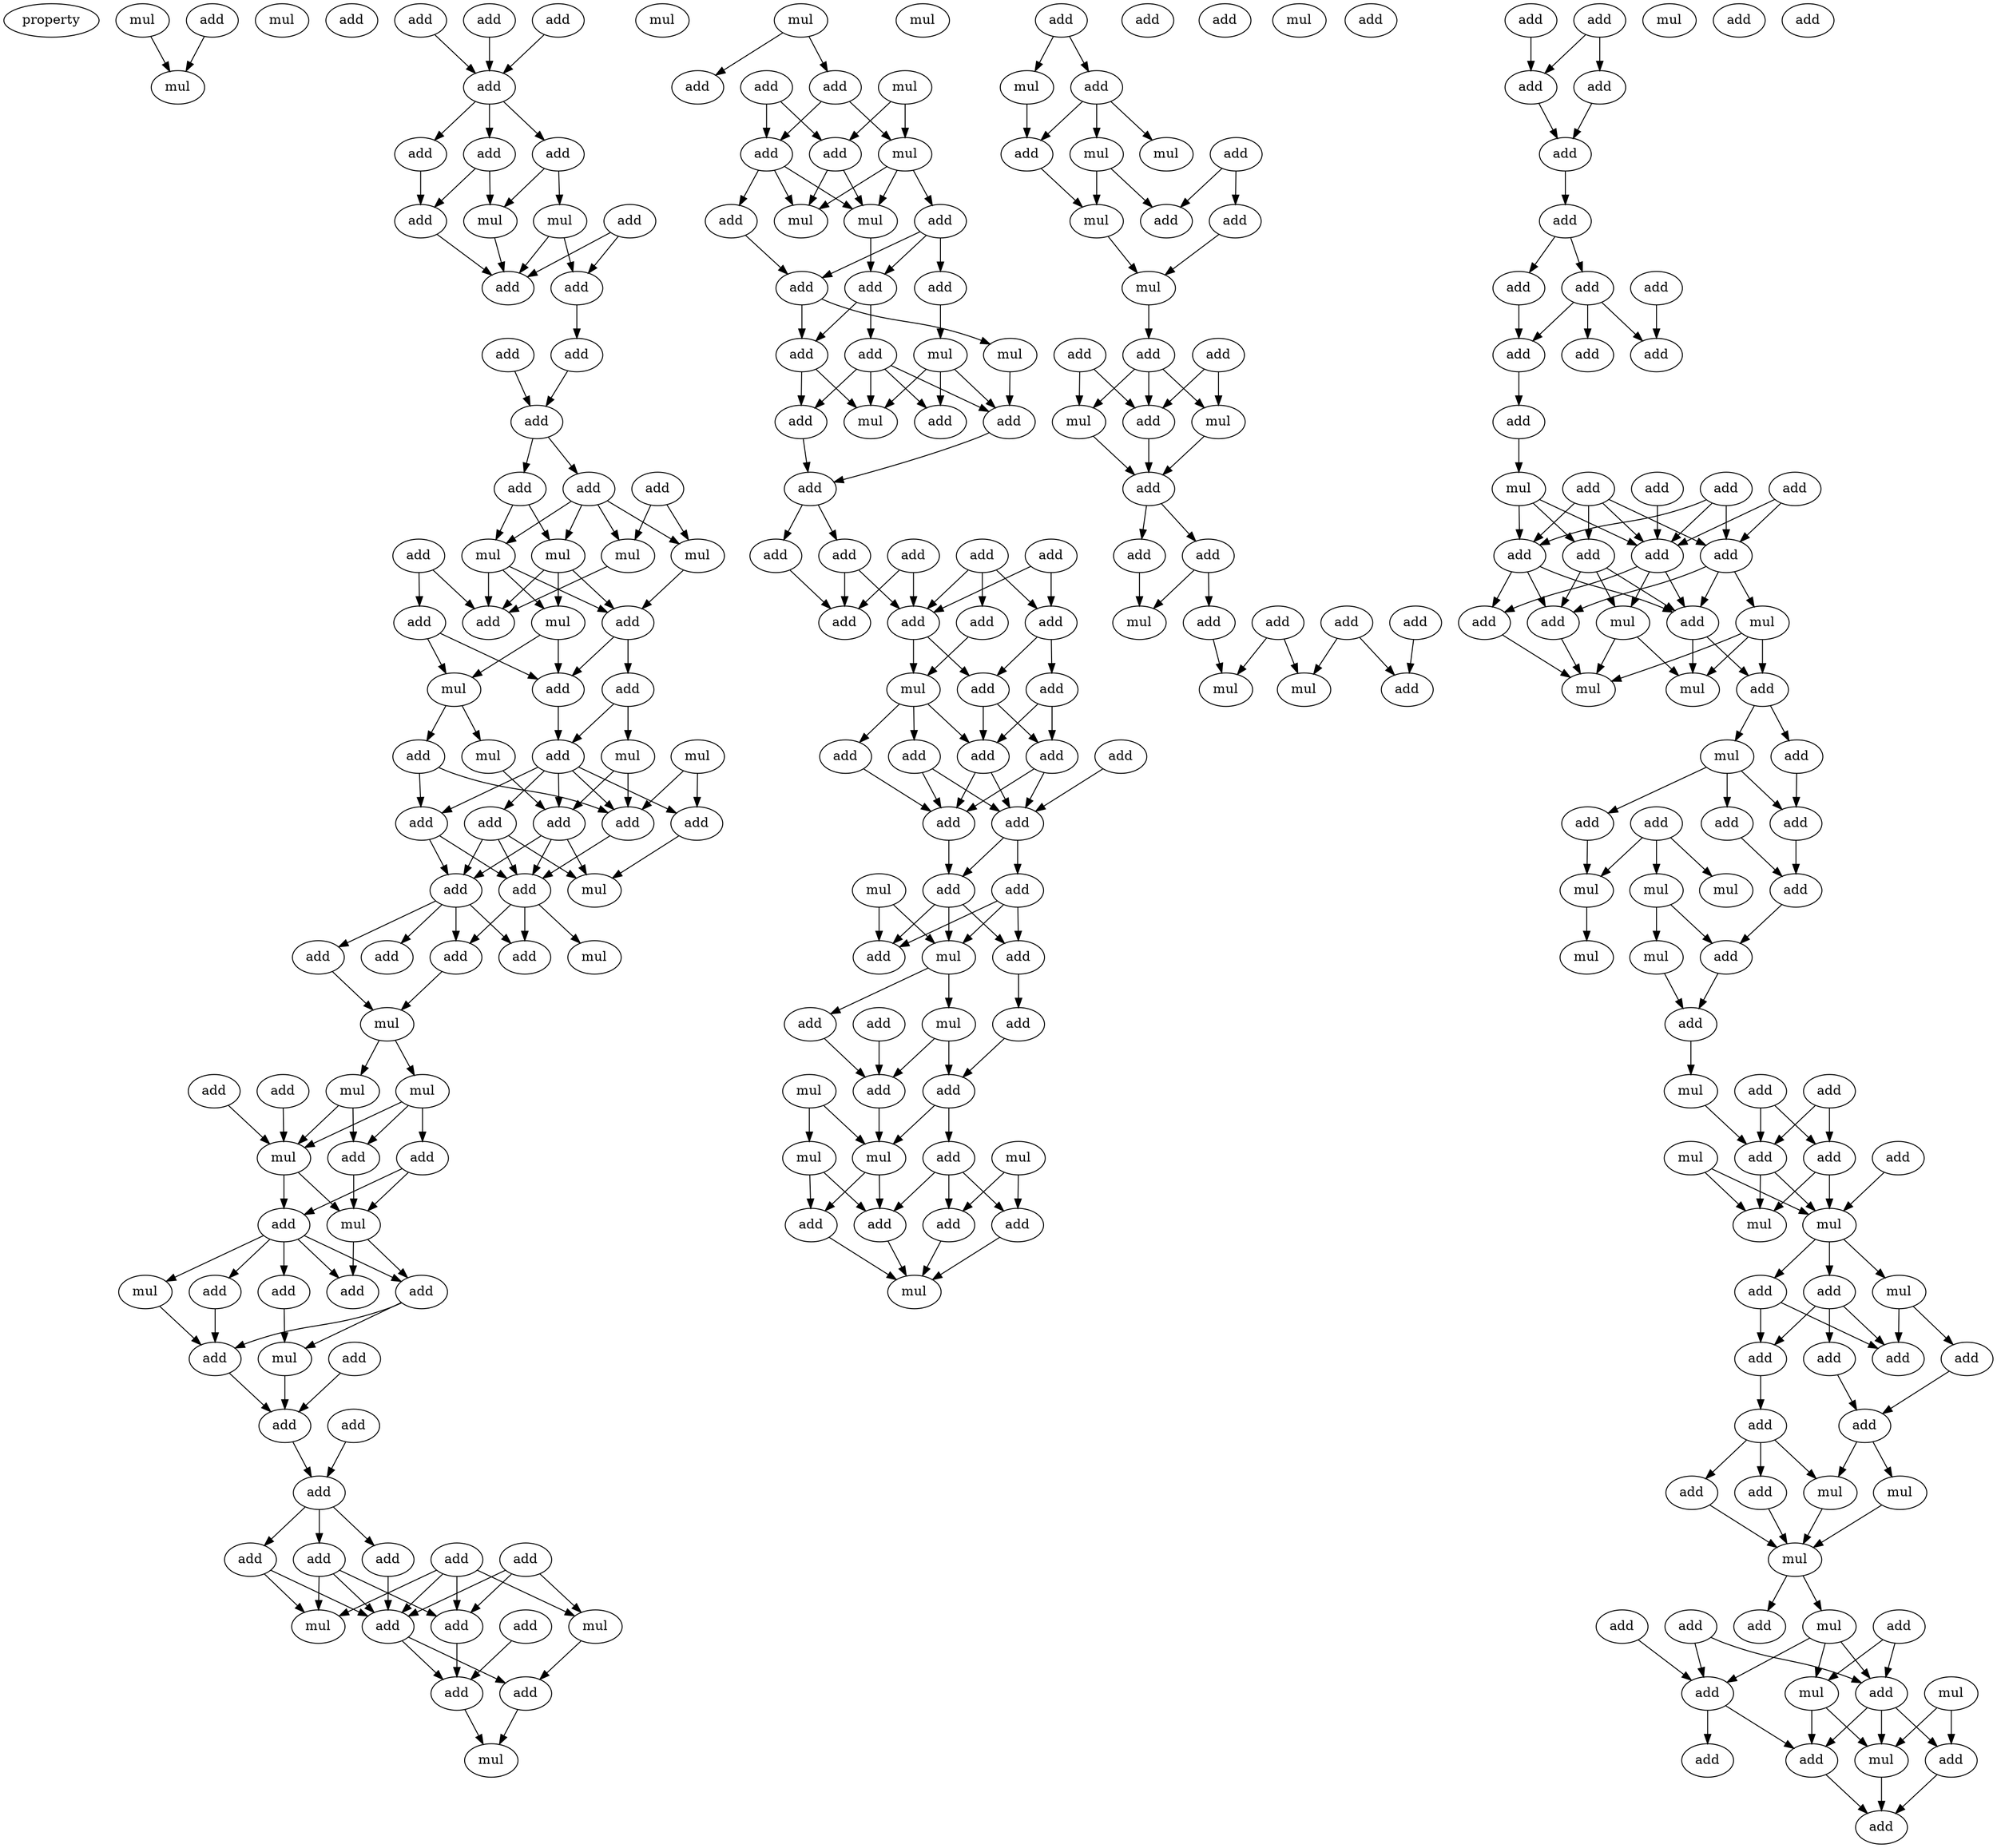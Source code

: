 digraph {
    node [fontcolor=black]
    property [mul=2,lf=1.5]
    0 [ label = mul ];
    1 [ label = add ];
    2 [ label = mul ];
    3 [ label = add ];
    4 [ label = mul ];
    5 [ label = add ];
    6 [ label = add ];
    7 [ label = add ];
    8 [ label = add ];
    9 [ label = add ];
    10 [ label = add ];
    11 [ label = add ];
    12 [ label = mul ];
    13 [ label = add ];
    14 [ label = add ];
    15 [ label = mul ];
    16 [ label = add ];
    17 [ label = add ];
    18 [ label = add ];
    19 [ label = mul ];
    20 [ label = add ];
    21 [ label = add ];
    22 [ label = add ];
    23 [ label = add ];
    24 [ label = add ];
    25 [ label = mul ];
    26 [ label = add ];
    27 [ label = mul ];
    28 [ label = mul ];
    29 [ label = mul ];
    30 [ label = add ];
    31 [ label = mul ];
    32 [ label = add ];
    33 [ label = add ];
    34 [ label = mul ];
    35 [ label = add ];
    36 [ label = add ];
    37 [ label = mul ];
    38 [ label = mul ];
    39 [ label = add ];
    40 [ label = mul ];
    41 [ label = add ];
    42 [ label = add ];
    43 [ label = add ];
    44 [ label = add ];
    45 [ label = add ];
    46 [ label = add ];
    47 [ label = add ];
    48 [ label = add ];
    49 [ label = mul ];
    50 [ label = add ];
    51 [ label = add ];
    52 [ label = mul ];
    53 [ label = add ];
    54 [ label = add ];
    55 [ label = mul ];
    56 [ label = mul ];
    57 [ label = mul ];
    58 [ label = add ];
    59 [ label = add ];
    60 [ label = add ];
    61 [ label = mul ];
    62 [ label = add ];
    63 [ label = add ];
    64 [ label = mul ];
    65 [ label = add ];
    66 [ label = add ];
    67 [ label = add ];
    68 [ label = mul ];
    69 [ label = add ];
    70 [ label = mul ];
    71 [ label = add ];
    72 [ label = add ];
    73 [ label = add ];
    74 [ label = add ];
    75 [ label = add ];
    76 [ label = add ];
    77 [ label = add ];
    78 [ label = add ];
    79 [ label = add ];
    80 [ label = add ];
    81 [ label = mul ];
    82 [ label = mul ];
    83 [ label = add ];
    84 [ label = add ];
    85 [ label = add ];
    86 [ label = add ];
    87 [ label = add ];
    88 [ label = mul ];
    89 [ label = mul ];
    90 [ label = add ];
    91 [ label = add ];
    92 [ label = mul ];
    93 [ label = add ];
    94 [ label = add ];
    95 [ label = add ];
    96 [ label = mul ];
    97 [ label = mul ];
    98 [ label = mul ];
    99 [ label = add ];
    100 [ label = add ];
    101 [ label = add ];
    102 [ label = add ];
    103 [ label = add ];
    104 [ label = mul ];
    105 [ label = mul ];
    106 [ label = add ];
    107 [ label = add ];
    108 [ label = add ];
    109 [ label = add ];
    110 [ label = mul ];
    111 [ label = add ];
    112 [ label = add ];
    113 [ label = add ];
    114 [ label = add ];
    115 [ label = add ];
    116 [ label = add ];
    117 [ label = add ];
    118 [ label = add ];
    119 [ label = add ];
    120 [ label = add ];
    121 [ label = add ];
    122 [ label = add ];
    123 [ label = add ];
    124 [ label = mul ];
    125 [ label = add ];
    126 [ label = add ];
    127 [ label = add ];
    128 [ label = add ];
    129 [ label = add ];
    130 [ label = add ];
    131 [ label = add ];
    132 [ label = add ];
    133 [ label = add ];
    134 [ label = mul ];
    135 [ label = add ];
    136 [ label = add ];
    137 [ label = mul ];
    138 [ label = add ];
    139 [ label = mul ];
    140 [ label = add ];
    141 [ label = add ];
    142 [ label = add ];
    143 [ label = add ];
    144 [ label = mul ];
    145 [ label = add ];
    146 [ label = mul ];
    147 [ label = mul ];
    148 [ label = mul ];
    149 [ label = add ];
    150 [ label = add ];
    151 [ label = add ];
    152 [ label = add ];
    153 [ label = mul ];
    154 [ label = mul ];
    155 [ label = add ];
    156 [ label = mul ];
    157 [ label = add ];
    158 [ label = add ];
    159 [ label = mul ];
    160 [ label = add ];
    161 [ label = mul ];
    162 [ label = add ];
    163 [ label = add ];
    164 [ label = add ];
    165 [ label = mul ];
    166 [ label = mul ];
    167 [ label = add ];
    168 [ label = add ];
    169 [ label = mul ];
    170 [ label = add ];
    171 [ label = add ];
    172 [ label = mul ];
    173 [ label = mul ];
    174 [ label = add ];
    175 [ label = add ];
    176 [ label = add ];
    177 [ label = add ];
    178 [ label = mul ];
    179 [ label = add ];
    180 [ label = add ];
    181 [ label = add ];
    182 [ label = add ];
    183 [ label = mul ];
    184 [ label = add ];
    185 [ label = mul ];
    186 [ label = add ];
    187 [ label = add ];
    188 [ label = add ];
    189 [ label = mul ];
    190 [ label = add ];
    191 [ label = add ];
    192 [ label = add ];
    193 [ label = add ];
    194 [ label = add ];
    195 [ label = add ];
    196 [ label = add ];
    197 [ label = add ];
    198 [ label = add ];
    199 [ label = add ];
    200 [ label = add ];
    201 [ label = mul ];
    202 [ label = add ];
    203 [ label = add ];
    204 [ label = add ];
    205 [ label = add ];
    206 [ label = add ];
    207 [ label = add ];
    208 [ label = add ];
    209 [ label = add ];
    210 [ label = mul ];
    211 [ label = mul ];
    212 [ label = add ];
    213 [ label = add ];
    214 [ label = add ];
    215 [ label = add ];
    216 [ label = mul ];
    217 [ label = mul ];
    218 [ label = add ];
    219 [ label = mul ];
    220 [ label = add ];
    221 [ label = add ];
    222 [ label = add ];
    223 [ label = add ];
    224 [ label = mul ];
    225 [ label = mul ];
    226 [ label = mul ];
    227 [ label = add ];
    228 [ label = mul ];
    229 [ label = add ];
    230 [ label = mul ];
    231 [ label = add ];
    232 [ label = add ];
    233 [ label = add ];
    234 [ label = mul ];
    235 [ label = add ];
    236 [ label = add ];
    237 [ label = mul ];
    238 [ label = add ];
    239 [ label = add ];
    240 [ label = mul ];
    241 [ label = mul ];
    242 [ label = add ];
    243 [ label = mul ];
    244 [ label = add ];
    245 [ label = add ];
    246 [ label = add ];
    247 [ label = add ];
    248 [ label = add ];
    249 [ label = add ];
    250 [ label = add ];
    251 [ label = mul ];
    252 [ label = mul ];
    253 [ label = add ];
    254 [ label = add ];
    255 [ label = add ];
    256 [ label = mul ];
    257 [ label = add ];
    258 [ label = mul ];
    259 [ label = add ];
    260 [ label = add ];
    261 [ label = add ];
    262 [ label = mul ];
    263 [ label = add ];
    264 [ label = add ];
    265 [ label = mul ];
    266 [ label = add ];
    267 [ label = add ];
    268 [ label = add ];
    269 [ label = mul ];
    270 [ label = add ];
    0 -> 4 [ name = 0 ];
    1 -> 4 [ name = 1 ];
    5 -> 8 [ name = 2 ];
    6 -> 8 [ name = 3 ];
    7 -> 8 [ name = 4 ];
    8 -> 9 [ name = 5 ];
    8 -> 10 [ name = 6 ];
    8 -> 11 [ name = 7 ];
    9 -> 13 [ name = 8 ];
    10 -> 12 [ name = 9 ];
    10 -> 15 [ name = 10 ];
    11 -> 13 [ name = 11 ];
    11 -> 15 [ name = 12 ];
    12 -> 16 [ name = 13 ];
    12 -> 17 [ name = 14 ];
    13 -> 17 [ name = 15 ];
    14 -> 16 [ name = 16 ];
    14 -> 17 [ name = 17 ];
    15 -> 17 [ name = 18 ];
    16 -> 20 [ name = 19 ];
    18 -> 21 [ name = 20 ];
    20 -> 21 [ name = 21 ];
    21 -> 22 [ name = 22 ];
    21 -> 23 [ name = 23 ];
    22 -> 25 [ name = 24 ];
    22 -> 29 [ name = 25 ];
    23 -> 25 [ name = 26 ];
    23 -> 27 [ name = 27 ];
    23 -> 28 [ name = 28 ];
    23 -> 29 [ name = 29 ];
    24 -> 27 [ name = 30 ];
    24 -> 28 [ name = 31 ];
    25 -> 30 [ name = 32 ];
    25 -> 31 [ name = 33 ];
    25 -> 33 [ name = 34 ];
    26 -> 32 [ name = 35 ];
    26 -> 33 [ name = 36 ];
    27 -> 33 [ name = 37 ];
    28 -> 30 [ name = 38 ];
    29 -> 30 [ name = 39 ];
    29 -> 31 [ name = 40 ];
    29 -> 33 [ name = 41 ];
    30 -> 35 [ name = 42 ];
    30 -> 36 [ name = 43 ];
    31 -> 34 [ name = 44 ];
    31 -> 35 [ name = 45 ];
    32 -> 34 [ name = 46 ];
    32 -> 35 [ name = 47 ];
    34 -> 37 [ name = 48 ];
    34 -> 41 [ name = 49 ];
    35 -> 39 [ name = 50 ];
    36 -> 39 [ name = 51 ];
    36 -> 40 [ name = 52 ];
    37 -> 42 [ name = 53 ];
    38 -> 44 [ name = 54 ];
    38 -> 45 [ name = 55 ];
    39 -> 42 [ name = 56 ];
    39 -> 43 [ name = 57 ];
    39 -> 44 [ name = 58 ];
    39 -> 45 [ name = 59 ];
    39 -> 46 [ name = 60 ];
    40 -> 42 [ name = 61 ];
    40 -> 44 [ name = 62 ];
    41 -> 43 [ name = 63 ];
    41 -> 44 [ name = 64 ];
    42 -> 47 [ name = 65 ];
    42 -> 48 [ name = 66 ];
    42 -> 49 [ name = 67 ];
    43 -> 47 [ name = 68 ];
    43 -> 48 [ name = 69 ];
    44 -> 47 [ name = 70 ];
    45 -> 49 [ name = 71 ];
    46 -> 47 [ name = 72 ];
    46 -> 48 [ name = 73 ];
    46 -> 49 [ name = 74 ];
    47 -> 52 [ name = 75 ];
    47 -> 53 [ name = 76 ];
    47 -> 54 [ name = 77 ];
    48 -> 50 [ name = 78 ];
    48 -> 51 [ name = 79 ];
    48 -> 53 [ name = 80 ];
    48 -> 54 [ name = 81 ];
    51 -> 55 [ name = 82 ];
    54 -> 55 [ name = 83 ];
    55 -> 56 [ name = 84 ];
    55 -> 57 [ name = 85 ];
    56 -> 60 [ name = 86 ];
    56 -> 61 [ name = 87 ];
    57 -> 60 [ name = 88 ];
    57 -> 61 [ name = 89 ];
    57 -> 62 [ name = 90 ];
    58 -> 61 [ name = 91 ];
    59 -> 61 [ name = 92 ];
    60 -> 64 [ name = 93 ];
    61 -> 63 [ name = 94 ];
    61 -> 64 [ name = 95 ];
    62 -> 63 [ name = 96 ];
    62 -> 64 [ name = 97 ];
    63 -> 65 [ name = 98 ];
    63 -> 66 [ name = 99 ];
    63 -> 67 [ name = 100 ];
    63 -> 68 [ name = 101 ];
    63 -> 69 [ name = 102 ];
    64 -> 66 [ name = 103 ];
    64 -> 67 [ name = 104 ];
    65 -> 71 [ name = 105 ];
    66 -> 70 [ name = 106 ];
    66 -> 71 [ name = 107 ];
    68 -> 71 [ name = 108 ];
    69 -> 70 [ name = 109 ];
    70 -> 73 [ name = 110 ];
    71 -> 73 [ name = 111 ];
    72 -> 73 [ name = 112 ];
    73 -> 75 [ name = 113 ];
    74 -> 75 [ name = 114 ];
    75 -> 78 [ name = 115 ];
    75 -> 79 [ name = 116 ];
    75 -> 80 [ name = 117 ];
    76 -> 81 [ name = 118 ];
    76 -> 84 [ name = 119 ];
    76 -> 85 [ name = 120 ];
    77 -> 81 [ name = 121 ];
    77 -> 82 [ name = 122 ];
    77 -> 84 [ name = 123 ];
    77 -> 85 [ name = 124 ];
    78 -> 85 [ name = 125 ];
    79 -> 82 [ name = 126 ];
    79 -> 85 [ name = 127 ];
    80 -> 82 [ name = 128 ];
    80 -> 84 [ name = 129 ];
    80 -> 85 [ name = 130 ];
    81 -> 86 [ name = 131 ];
    83 -> 87 [ name = 132 ];
    84 -> 87 [ name = 133 ];
    85 -> 86 [ name = 134 ];
    85 -> 87 [ name = 135 ];
    86 -> 88 [ name = 136 ];
    87 -> 88 [ name = 137 ];
    89 -> 90 [ name = 138 ];
    89 -> 91 [ name = 139 ];
    91 -> 95 [ name = 140 ];
    91 -> 96 [ name = 141 ];
    92 -> 94 [ name = 142 ];
    92 -> 96 [ name = 143 ];
    93 -> 94 [ name = 144 ];
    93 -> 95 [ name = 145 ];
    94 -> 97 [ name = 146 ];
    94 -> 98 [ name = 147 ];
    95 -> 97 [ name = 148 ];
    95 -> 98 [ name = 149 ];
    95 -> 99 [ name = 150 ];
    96 -> 97 [ name = 151 ];
    96 -> 98 [ name = 152 ];
    96 -> 100 [ name = 153 ];
    98 -> 102 [ name = 154 ];
    99 -> 103 [ name = 155 ];
    100 -> 101 [ name = 156 ];
    100 -> 102 [ name = 157 ];
    100 -> 103 [ name = 158 ];
    101 -> 105 [ name = 159 ];
    102 -> 106 [ name = 160 ];
    102 -> 107 [ name = 161 ];
    103 -> 104 [ name = 162 ];
    103 -> 106 [ name = 163 ];
    104 -> 109 [ name = 164 ];
    105 -> 109 [ name = 165 ];
    105 -> 110 [ name = 166 ];
    105 -> 111 [ name = 167 ];
    106 -> 108 [ name = 168 ];
    106 -> 110 [ name = 169 ];
    107 -> 108 [ name = 170 ];
    107 -> 109 [ name = 171 ];
    107 -> 110 [ name = 172 ];
    107 -> 111 [ name = 173 ];
    108 -> 112 [ name = 174 ];
    109 -> 112 [ name = 175 ];
    112 -> 114 [ name = 176 ];
    112 -> 115 [ name = 177 ];
    113 -> 119 [ name = 178 ];
    113 -> 120 [ name = 179 ];
    114 -> 118 [ name = 180 ];
    114 -> 120 [ name = 181 ];
    115 -> 118 [ name = 182 ];
    116 -> 119 [ name = 183 ];
    116 -> 120 [ name = 184 ];
    116 -> 121 [ name = 185 ];
    117 -> 118 [ name = 186 ];
    117 -> 120 [ name = 187 ];
    119 -> 122 [ name = 188 ];
    119 -> 123 [ name = 189 ];
    120 -> 122 [ name = 190 ];
    120 -> 124 [ name = 191 ];
    121 -> 124 [ name = 192 ];
    122 -> 126 [ name = 193 ];
    122 -> 129 [ name = 194 ];
    123 -> 126 [ name = 195 ];
    123 -> 129 [ name = 196 ];
    124 -> 126 [ name = 197 ];
    124 -> 127 [ name = 198 ];
    124 -> 128 [ name = 199 ];
    125 -> 131 [ name = 200 ];
    126 -> 130 [ name = 201 ];
    126 -> 131 [ name = 202 ];
    127 -> 130 [ name = 203 ];
    127 -> 131 [ name = 204 ];
    128 -> 130 [ name = 205 ];
    129 -> 130 [ name = 206 ];
    129 -> 131 [ name = 207 ];
    130 -> 133 [ name = 208 ];
    131 -> 132 [ name = 209 ];
    131 -> 133 [ name = 210 ];
    132 -> 135 [ name = 211 ];
    132 -> 136 [ name = 212 ];
    132 -> 137 [ name = 213 ];
    133 -> 135 [ name = 214 ];
    133 -> 136 [ name = 215 ];
    133 -> 137 [ name = 216 ];
    134 -> 135 [ name = 217 ];
    134 -> 137 [ name = 218 ];
    136 -> 140 [ name = 219 ];
    137 -> 138 [ name = 220 ];
    137 -> 139 [ name = 221 ];
    138 -> 142 [ name = 222 ];
    139 -> 142 [ name = 223 ];
    139 -> 143 [ name = 224 ];
    140 -> 143 [ name = 225 ];
    141 -> 142 [ name = 226 ];
    142 -> 148 [ name = 227 ];
    143 -> 145 [ name = 228 ];
    143 -> 148 [ name = 229 ];
    144 -> 146 [ name = 230 ];
    144 -> 148 [ name = 231 ];
    145 -> 149 [ name = 232 ];
    145 -> 150 [ name = 233 ];
    145 -> 151 [ name = 234 ];
    146 -> 149 [ name = 235 ];
    146 -> 152 [ name = 236 ];
    147 -> 150 [ name = 237 ];
    147 -> 151 [ name = 238 ];
    148 -> 149 [ name = 239 ];
    148 -> 152 [ name = 240 ];
    149 -> 153 [ name = 241 ];
    150 -> 153 [ name = 242 ];
    151 -> 153 [ name = 243 ];
    152 -> 153 [ name = 244 ];
    155 -> 156 [ name = 245 ];
    155 -> 157 [ name = 246 ];
    156 -> 158 [ name = 247 ];
    157 -> 158 [ name = 248 ];
    157 -> 159 [ name = 249 ];
    157 -> 161 [ name = 250 ];
    158 -> 165 [ name = 251 ];
    160 -> 162 [ name = 252 ];
    160 -> 163 [ name = 253 ];
    161 -> 163 [ name = 254 ];
    161 -> 165 [ name = 255 ];
    162 -> 166 [ name = 256 ];
    165 -> 166 [ name = 257 ];
    166 -> 167 [ name = 258 ];
    167 -> 172 [ name = 259 ];
    167 -> 173 [ name = 260 ];
    167 -> 174 [ name = 261 ];
    170 -> 172 [ name = 262 ];
    170 -> 174 [ name = 263 ];
    171 -> 173 [ name = 264 ];
    171 -> 174 [ name = 265 ];
    172 -> 175 [ name = 266 ];
    173 -> 175 [ name = 267 ];
    174 -> 175 [ name = 268 ];
    175 -> 176 [ name = 269 ];
    175 -> 177 [ name = 270 ];
    176 -> 178 [ name = 271 ];
    177 -> 178 [ name = 272 ];
    177 -> 182 [ name = 273 ];
    179 -> 183 [ name = 274 ];
    179 -> 184 [ name = 275 ];
    180 -> 183 [ name = 276 ];
    180 -> 185 [ name = 277 ];
    181 -> 184 [ name = 278 ];
    182 -> 185 [ name = 279 ];
    187 -> 191 [ name = 280 ];
    188 -> 190 [ name = 281 ];
    188 -> 191 [ name = 282 ];
    190 -> 192 [ name = 283 ];
    191 -> 192 [ name = 284 ];
    192 -> 193 [ name = 285 ];
    193 -> 194 [ name = 286 ];
    193 -> 196 [ name = 287 ];
    194 -> 198 [ name = 288 ];
    195 -> 199 [ name = 289 ];
    196 -> 197 [ name = 290 ];
    196 -> 198 [ name = 291 ];
    196 -> 199 [ name = 292 ];
    198 -> 200 [ name = 293 ];
    200 -> 201 [ name = 294 ];
    201 -> 206 [ name = 295 ];
    201 -> 207 [ name = 296 ];
    201 -> 209 [ name = 297 ];
    202 -> 207 [ name = 298 ];
    203 -> 207 [ name = 299 ];
    203 -> 208 [ name = 300 ];
    204 -> 206 [ name = 301 ];
    204 -> 207 [ name = 302 ];
    204 -> 208 [ name = 303 ];
    204 -> 209 [ name = 304 ];
    205 -> 207 [ name = 305 ];
    205 -> 208 [ name = 306 ];
    205 -> 209 [ name = 307 ];
    206 -> 211 [ name = 308 ];
    206 -> 212 [ name = 309 ];
    206 -> 213 [ name = 310 ];
    207 -> 211 [ name = 311 ];
    207 -> 212 [ name = 312 ];
    207 -> 214 [ name = 313 ];
    208 -> 210 [ name = 314 ];
    208 -> 212 [ name = 315 ];
    208 -> 213 [ name = 316 ];
    209 -> 212 [ name = 317 ];
    209 -> 213 [ name = 318 ];
    209 -> 214 [ name = 319 ];
    210 -> 215 [ name = 320 ];
    210 -> 216 [ name = 321 ];
    210 -> 217 [ name = 322 ];
    211 -> 216 [ name = 323 ];
    211 -> 217 [ name = 324 ];
    212 -> 215 [ name = 325 ];
    212 -> 216 [ name = 326 ];
    213 -> 217 [ name = 327 ];
    214 -> 217 [ name = 328 ];
    215 -> 218 [ name = 329 ];
    215 -> 219 [ name = 330 ];
    218 -> 222 [ name = 331 ];
    219 -> 220 [ name = 332 ];
    219 -> 222 [ name = 333 ];
    219 -> 223 [ name = 334 ];
    220 -> 227 [ name = 335 ];
    221 -> 224 [ name = 336 ];
    221 -> 225 [ name = 337 ];
    221 -> 226 [ name = 338 ];
    222 -> 227 [ name = 339 ];
    223 -> 226 [ name = 340 ];
    225 -> 229 [ name = 341 ];
    225 -> 230 [ name = 342 ];
    226 -> 228 [ name = 343 ];
    227 -> 229 [ name = 344 ];
    229 -> 231 [ name = 345 ];
    230 -> 231 [ name = 346 ];
    231 -> 234 [ name = 347 ];
    232 -> 235 [ name = 348 ];
    232 -> 236 [ name = 349 ];
    233 -> 235 [ name = 350 ];
    233 -> 236 [ name = 351 ];
    234 -> 235 [ name = 352 ];
    235 -> 240 [ name = 353 ];
    235 -> 241 [ name = 354 ];
    236 -> 240 [ name = 355 ];
    236 -> 241 [ name = 356 ];
    237 -> 240 [ name = 357 ];
    237 -> 241 [ name = 358 ];
    238 -> 240 [ name = 359 ];
    240 -> 242 [ name = 360 ];
    240 -> 243 [ name = 361 ];
    240 -> 244 [ name = 362 ];
    242 -> 245 [ name = 363 ];
    242 -> 247 [ name = 364 ];
    243 -> 247 [ name = 365 ];
    243 -> 248 [ name = 366 ];
    244 -> 245 [ name = 367 ];
    244 -> 246 [ name = 368 ];
    244 -> 247 [ name = 369 ];
    245 -> 249 [ name = 370 ];
    246 -> 250 [ name = 371 ];
    248 -> 250 [ name = 372 ];
    249 -> 252 [ name = 373 ];
    249 -> 253 [ name = 374 ];
    249 -> 254 [ name = 375 ];
    250 -> 251 [ name = 376 ];
    250 -> 252 [ name = 377 ];
    251 -> 256 [ name = 378 ];
    252 -> 256 [ name = 379 ];
    253 -> 256 [ name = 380 ];
    254 -> 256 [ name = 381 ];
    256 -> 258 [ name = 382 ];
    256 -> 261 [ name = 383 ];
    257 -> 263 [ name = 384 ];
    258 -> 263 [ name = 385 ];
    258 -> 264 [ name = 386 ];
    258 -> 265 [ name = 387 ];
    259 -> 264 [ name = 388 ];
    259 -> 265 [ name = 389 ];
    260 -> 263 [ name = 390 ];
    260 -> 264 [ name = 391 ];
    262 -> 266 [ name = 392 ];
    262 -> 269 [ name = 393 ];
    263 -> 267 [ name = 394 ];
    263 -> 268 [ name = 395 ];
    264 -> 266 [ name = 396 ];
    264 -> 267 [ name = 397 ];
    264 -> 269 [ name = 398 ];
    265 -> 267 [ name = 399 ];
    265 -> 269 [ name = 400 ];
    266 -> 270 [ name = 401 ];
    267 -> 270 [ name = 402 ];
    269 -> 270 [ name = 403 ];
}
